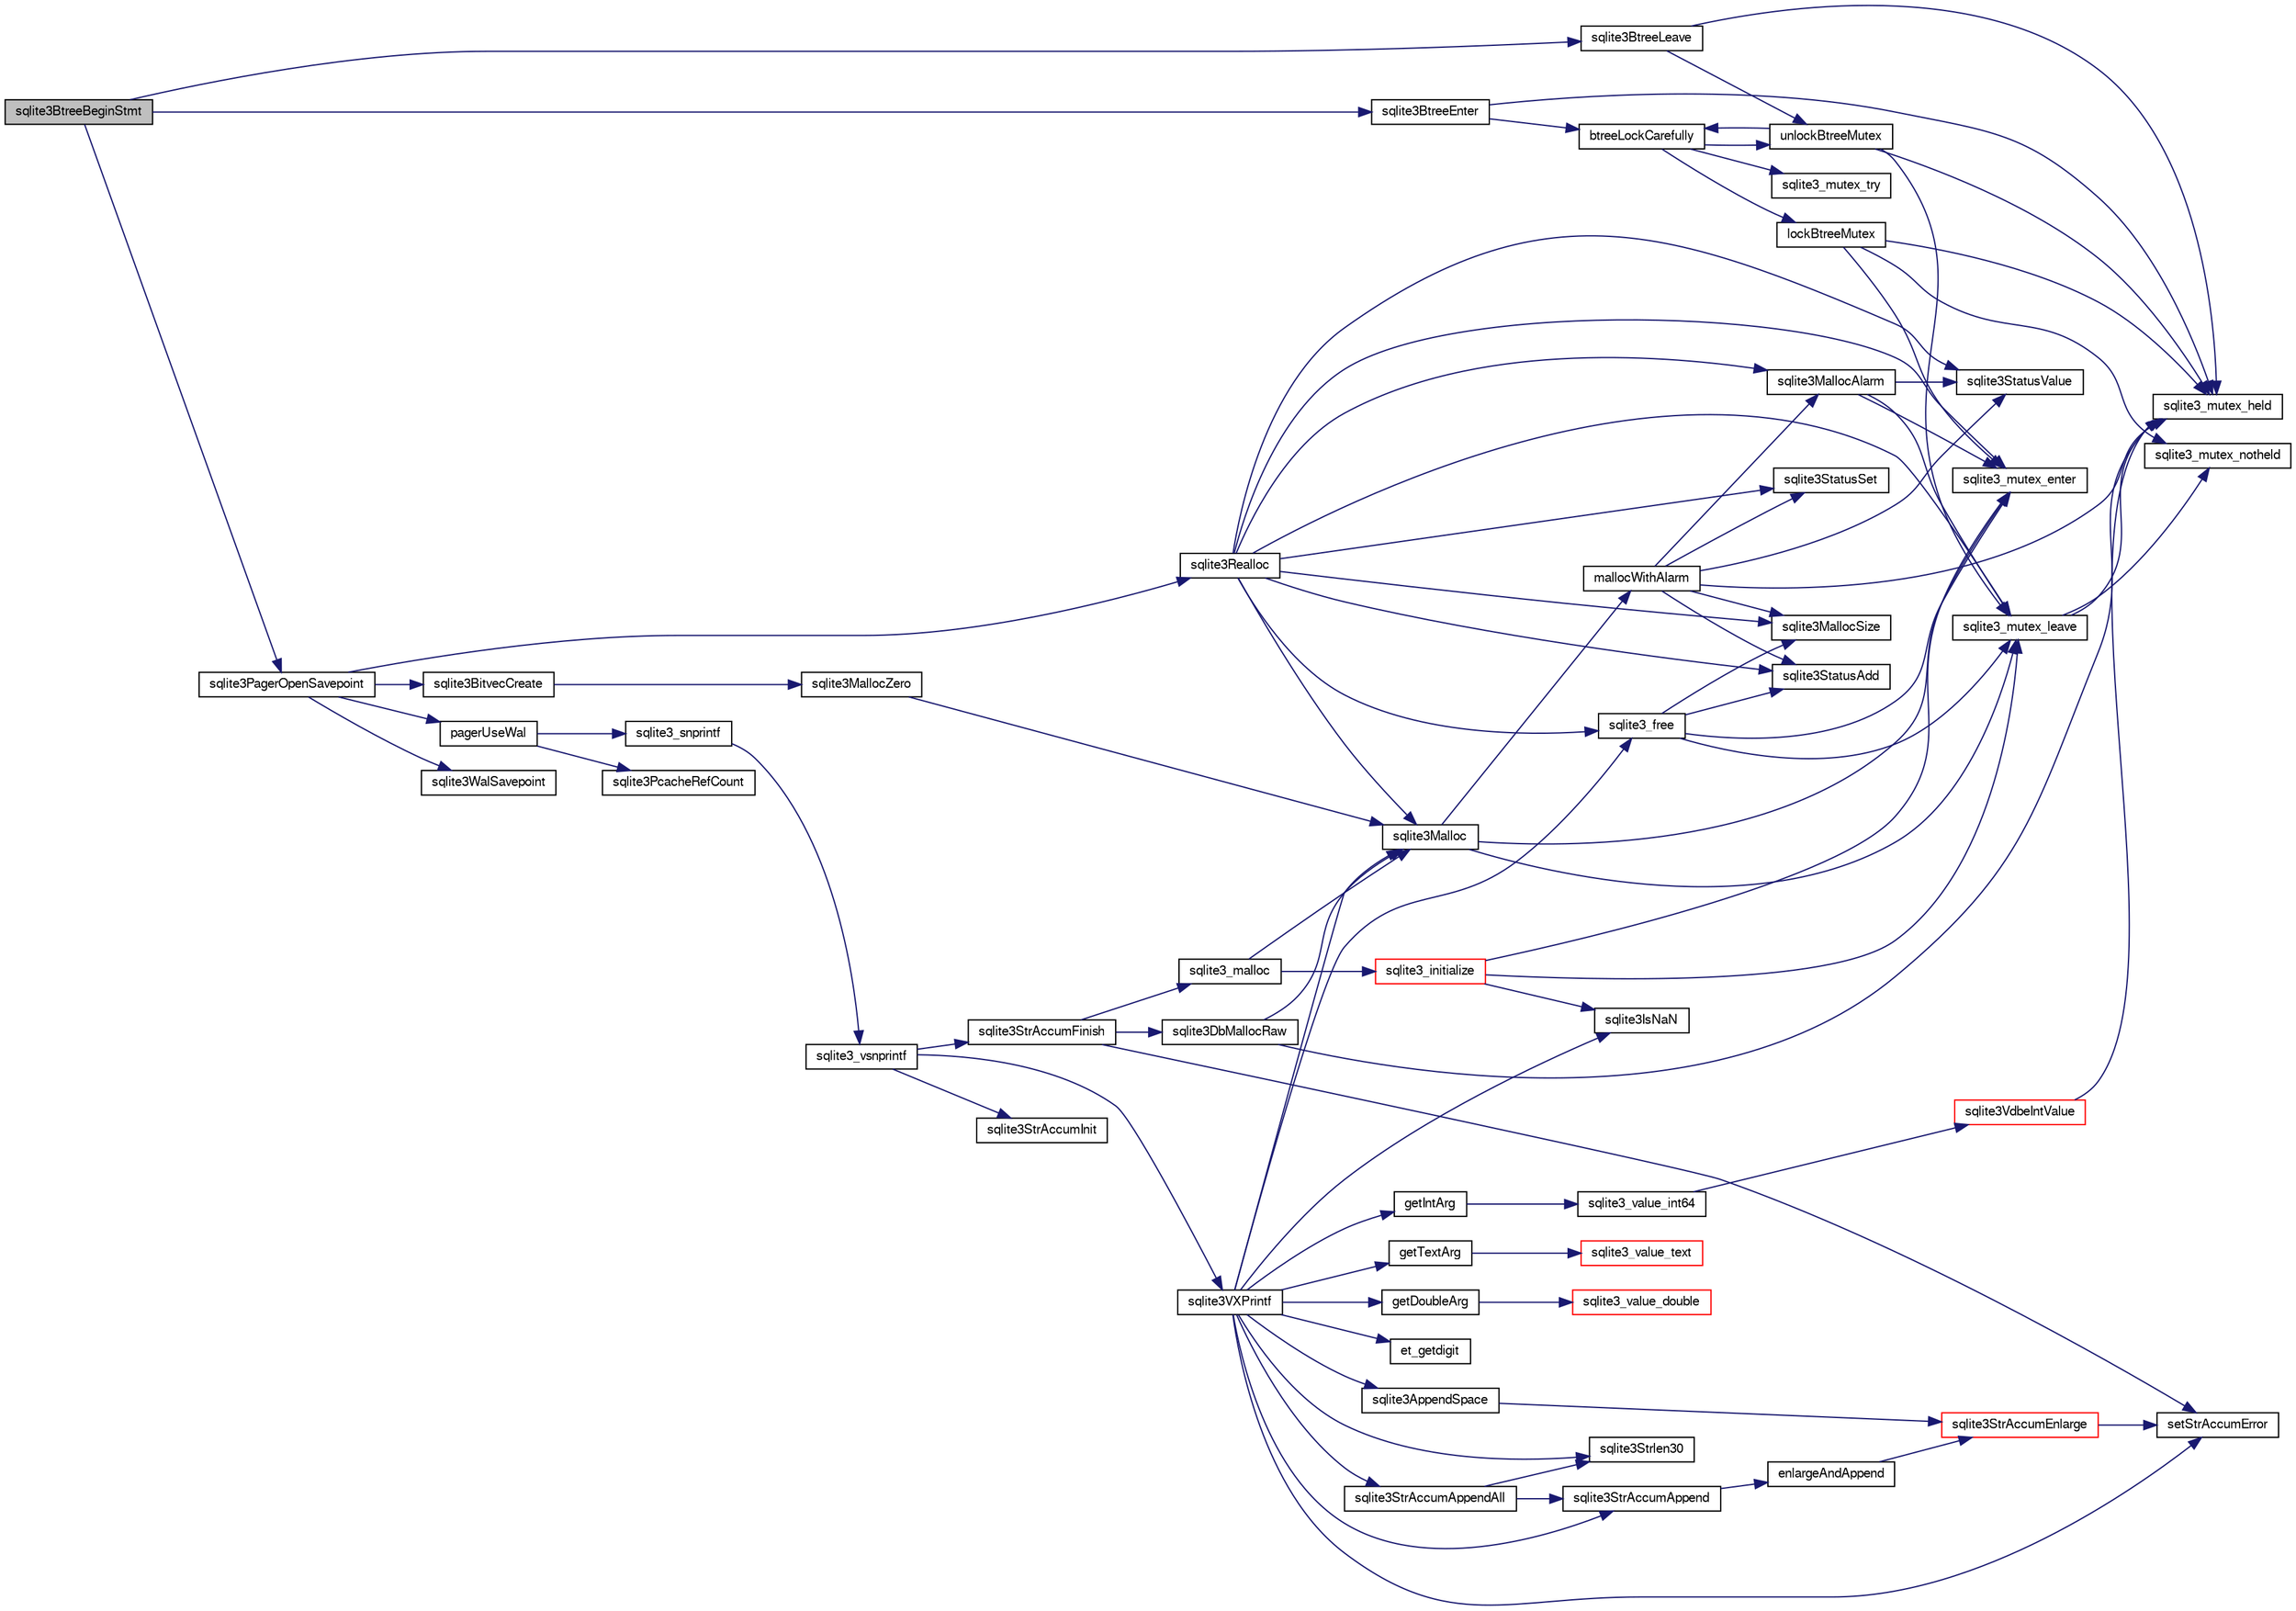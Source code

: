 digraph "sqlite3BtreeBeginStmt"
{
  edge [fontname="FreeSans",fontsize="10",labelfontname="FreeSans",labelfontsize="10"];
  node [fontname="FreeSans",fontsize="10",shape=record];
  rankdir="LR";
  Node434755 [label="sqlite3BtreeBeginStmt",height=0.2,width=0.4,color="black", fillcolor="grey75", style="filled", fontcolor="black"];
  Node434755 -> Node434756 [color="midnightblue",fontsize="10",style="solid",fontname="FreeSans"];
  Node434756 [label="sqlite3BtreeEnter",height=0.2,width=0.4,color="black", fillcolor="white", style="filled",URL="$sqlite3_8c.html#afa05d700ca373993fe6b0525b867feff"];
  Node434756 -> Node434757 [color="midnightblue",fontsize="10",style="solid",fontname="FreeSans"];
  Node434757 [label="sqlite3_mutex_held",height=0.2,width=0.4,color="black", fillcolor="white", style="filled",URL="$sqlite3_8c.html#acf77da68932b6bc163c5e68547ecc3e7"];
  Node434756 -> Node434758 [color="midnightblue",fontsize="10",style="solid",fontname="FreeSans"];
  Node434758 [label="btreeLockCarefully",height=0.2,width=0.4,color="black", fillcolor="white", style="filled",URL="$sqlite3_8c.html#a796746b1c1e4d6926960636bd74c79d7"];
  Node434758 -> Node434759 [color="midnightblue",fontsize="10",style="solid",fontname="FreeSans"];
  Node434759 [label="sqlite3_mutex_try",height=0.2,width=0.4,color="black", fillcolor="white", style="filled",URL="$sqlite3_8c.html#a196f84b09bdfda96ae5ae23189be1ec8"];
  Node434758 -> Node434760 [color="midnightblue",fontsize="10",style="solid",fontname="FreeSans"];
  Node434760 [label="unlockBtreeMutex",height=0.2,width=0.4,color="black", fillcolor="white", style="filled",URL="$sqlite3_8c.html#a29bc7d1c753dfa2af9fb296b7dc19a4a"];
  Node434760 -> Node434757 [color="midnightblue",fontsize="10",style="solid",fontname="FreeSans"];
  Node434760 -> Node434761 [color="midnightblue",fontsize="10",style="solid",fontname="FreeSans"];
  Node434761 [label="sqlite3_mutex_leave",height=0.2,width=0.4,color="black", fillcolor="white", style="filled",URL="$sqlite3_8c.html#a5838d235601dbd3c1fa993555c6bcc93"];
  Node434761 -> Node434757 [color="midnightblue",fontsize="10",style="solid",fontname="FreeSans"];
  Node434761 -> Node434762 [color="midnightblue",fontsize="10",style="solid",fontname="FreeSans"];
  Node434762 [label="sqlite3_mutex_notheld",height=0.2,width=0.4,color="black", fillcolor="white", style="filled",URL="$sqlite3_8c.html#a83967c837c1c000d3b5adcfaa688f5dc"];
  Node434760 -> Node434758 [color="midnightblue",fontsize="10",style="solid",fontname="FreeSans"];
  Node434758 -> Node434763 [color="midnightblue",fontsize="10",style="solid",fontname="FreeSans"];
  Node434763 [label="lockBtreeMutex",height=0.2,width=0.4,color="black", fillcolor="white", style="filled",URL="$sqlite3_8c.html#ab1714bc62ac8a451c7b17bc53053ca53"];
  Node434763 -> Node434762 [color="midnightblue",fontsize="10",style="solid",fontname="FreeSans"];
  Node434763 -> Node434757 [color="midnightblue",fontsize="10",style="solid",fontname="FreeSans"];
  Node434763 -> Node434764 [color="midnightblue",fontsize="10",style="solid",fontname="FreeSans"];
  Node434764 [label="sqlite3_mutex_enter",height=0.2,width=0.4,color="black", fillcolor="white", style="filled",URL="$sqlite3_8c.html#a1c12cde690bd89f104de5cbad12a6bf5"];
  Node434755 -> Node434765 [color="midnightblue",fontsize="10",style="solid",fontname="FreeSans"];
  Node434765 [label="sqlite3PagerOpenSavepoint",height=0.2,width=0.4,color="black", fillcolor="white", style="filled",URL="$sqlite3_8c.html#a5b4b3aed3fa0147c327fa7497e25be98"];
  Node434765 -> Node434766 [color="midnightblue",fontsize="10",style="solid",fontname="FreeSans"];
  Node434766 [label="sqlite3Realloc",height=0.2,width=0.4,color="black", fillcolor="white", style="filled",URL="$sqlite3_8c.html#ad53aefdfc088f622e23ffe838201fe22"];
  Node434766 -> Node434767 [color="midnightblue",fontsize="10",style="solid",fontname="FreeSans"];
  Node434767 [label="sqlite3Malloc",height=0.2,width=0.4,color="black", fillcolor="white", style="filled",URL="$sqlite3_8c.html#a361a2eaa846b1885f123abe46f5d8b2b"];
  Node434767 -> Node434764 [color="midnightblue",fontsize="10",style="solid",fontname="FreeSans"];
  Node434767 -> Node434768 [color="midnightblue",fontsize="10",style="solid",fontname="FreeSans"];
  Node434768 [label="mallocWithAlarm",height=0.2,width=0.4,color="black", fillcolor="white", style="filled",URL="$sqlite3_8c.html#ab070d5cf8e48ec8a6a43cf025d48598b"];
  Node434768 -> Node434757 [color="midnightblue",fontsize="10",style="solid",fontname="FreeSans"];
  Node434768 -> Node434769 [color="midnightblue",fontsize="10",style="solid",fontname="FreeSans"];
  Node434769 [label="sqlite3StatusSet",height=0.2,width=0.4,color="black", fillcolor="white", style="filled",URL="$sqlite3_8c.html#afec7586c01fcb5ea17dc9d7725a589d9"];
  Node434768 -> Node434770 [color="midnightblue",fontsize="10",style="solid",fontname="FreeSans"];
  Node434770 [label="sqlite3StatusValue",height=0.2,width=0.4,color="black", fillcolor="white", style="filled",URL="$sqlite3_8c.html#a30b8ac296c6e200c1fa57708d52c6ef6"];
  Node434768 -> Node434771 [color="midnightblue",fontsize="10",style="solid",fontname="FreeSans"];
  Node434771 [label="sqlite3MallocAlarm",height=0.2,width=0.4,color="black", fillcolor="white", style="filled",URL="$sqlite3_8c.html#ada66988e8471d1198f3219c062377508"];
  Node434771 -> Node434770 [color="midnightblue",fontsize="10",style="solid",fontname="FreeSans"];
  Node434771 -> Node434761 [color="midnightblue",fontsize="10",style="solid",fontname="FreeSans"];
  Node434771 -> Node434764 [color="midnightblue",fontsize="10",style="solid",fontname="FreeSans"];
  Node434768 -> Node434772 [color="midnightblue",fontsize="10",style="solid",fontname="FreeSans"];
  Node434772 [label="sqlite3MallocSize",height=0.2,width=0.4,color="black", fillcolor="white", style="filled",URL="$sqlite3_8c.html#acf5d2a5f35270bafb050bd2def576955"];
  Node434768 -> Node434773 [color="midnightblue",fontsize="10",style="solid",fontname="FreeSans"];
  Node434773 [label="sqlite3StatusAdd",height=0.2,width=0.4,color="black", fillcolor="white", style="filled",URL="$sqlite3_8c.html#afa029f93586aeab4cc85360905dae9cd"];
  Node434767 -> Node434761 [color="midnightblue",fontsize="10",style="solid",fontname="FreeSans"];
  Node434766 -> Node434774 [color="midnightblue",fontsize="10",style="solid",fontname="FreeSans"];
  Node434774 [label="sqlite3_free",height=0.2,width=0.4,color="black", fillcolor="white", style="filled",URL="$sqlite3_8c.html#a6552349e36a8a691af5487999ab09519"];
  Node434774 -> Node434764 [color="midnightblue",fontsize="10",style="solid",fontname="FreeSans"];
  Node434774 -> Node434773 [color="midnightblue",fontsize="10",style="solid",fontname="FreeSans"];
  Node434774 -> Node434772 [color="midnightblue",fontsize="10",style="solid",fontname="FreeSans"];
  Node434774 -> Node434761 [color="midnightblue",fontsize="10",style="solid",fontname="FreeSans"];
  Node434766 -> Node434772 [color="midnightblue",fontsize="10",style="solid",fontname="FreeSans"];
  Node434766 -> Node434764 [color="midnightblue",fontsize="10",style="solid",fontname="FreeSans"];
  Node434766 -> Node434769 [color="midnightblue",fontsize="10",style="solid",fontname="FreeSans"];
  Node434766 -> Node434770 [color="midnightblue",fontsize="10",style="solid",fontname="FreeSans"];
  Node434766 -> Node434771 [color="midnightblue",fontsize="10",style="solid",fontname="FreeSans"];
  Node434766 -> Node434773 [color="midnightblue",fontsize="10",style="solid",fontname="FreeSans"];
  Node434766 -> Node434761 [color="midnightblue",fontsize="10",style="solid",fontname="FreeSans"];
  Node434765 -> Node434775 [color="midnightblue",fontsize="10",style="solid",fontname="FreeSans"];
  Node434775 [label="sqlite3BitvecCreate",height=0.2,width=0.4,color="black", fillcolor="white", style="filled",URL="$sqlite3_8c.html#a0a60c2422cf28790767f5bc7598514ee"];
  Node434775 -> Node434776 [color="midnightblue",fontsize="10",style="solid",fontname="FreeSans"];
  Node434776 [label="sqlite3MallocZero",height=0.2,width=0.4,color="black", fillcolor="white", style="filled",URL="$sqlite3_8c.html#ab3e07a30b9b5471f9f5e8f9cb7229934"];
  Node434776 -> Node434767 [color="midnightblue",fontsize="10",style="solid",fontname="FreeSans"];
  Node434765 -> Node434777 [color="midnightblue",fontsize="10",style="solid",fontname="FreeSans"];
  Node434777 [label="pagerUseWal",height=0.2,width=0.4,color="black", fillcolor="white", style="filled",URL="$sqlite3_8c.html#a31def80bfe1de9284d635ba190a5eb68"];
  Node434777 -> Node434778 [color="midnightblue",fontsize="10",style="solid",fontname="FreeSans"];
  Node434778 [label="sqlite3PcacheRefCount",height=0.2,width=0.4,color="black", fillcolor="white", style="filled",URL="$sqlite3_8c.html#adee2536d23ec9628e0883ccab03b3429"];
  Node434777 -> Node434779 [color="midnightblue",fontsize="10",style="solid",fontname="FreeSans"];
  Node434779 [label="sqlite3_snprintf",height=0.2,width=0.4,color="black", fillcolor="white", style="filled",URL="$sqlite3_8c.html#aa2695a752e971577f5784122f2013c40"];
  Node434779 -> Node434780 [color="midnightblue",fontsize="10",style="solid",fontname="FreeSans"];
  Node434780 [label="sqlite3_vsnprintf",height=0.2,width=0.4,color="black", fillcolor="white", style="filled",URL="$sqlite3_8c.html#a0862c03aea71d62847e452aa655add42"];
  Node434780 -> Node434781 [color="midnightblue",fontsize="10",style="solid",fontname="FreeSans"];
  Node434781 [label="sqlite3StrAccumInit",height=0.2,width=0.4,color="black", fillcolor="white", style="filled",URL="$sqlite3_8c.html#aabf95e113b9d54d519cd15a56215f560"];
  Node434780 -> Node434782 [color="midnightblue",fontsize="10",style="solid",fontname="FreeSans"];
  Node434782 [label="sqlite3VXPrintf",height=0.2,width=0.4,color="black", fillcolor="white", style="filled",URL="$sqlite3_8c.html#a63c25806c9bd4a2b76f9a0eb232c6bde"];
  Node434782 -> Node434783 [color="midnightblue",fontsize="10",style="solid",fontname="FreeSans"];
  Node434783 [label="sqlite3StrAccumAppend",height=0.2,width=0.4,color="black", fillcolor="white", style="filled",URL="$sqlite3_8c.html#a56664fa33def33c5a5245b623441d5e0"];
  Node434783 -> Node434784 [color="midnightblue",fontsize="10",style="solid",fontname="FreeSans"];
  Node434784 [label="enlargeAndAppend",height=0.2,width=0.4,color="black", fillcolor="white", style="filled",URL="$sqlite3_8c.html#a25b21e61dc0883d849890eaa8a18088a"];
  Node434784 -> Node434785 [color="midnightblue",fontsize="10",style="solid",fontname="FreeSans"];
  Node434785 [label="sqlite3StrAccumEnlarge",height=0.2,width=0.4,color="red", fillcolor="white", style="filled",URL="$sqlite3_8c.html#a38976500a97c69d65086eeccca82dd96"];
  Node434785 -> Node434786 [color="midnightblue",fontsize="10",style="solid",fontname="FreeSans"];
  Node434786 [label="setStrAccumError",height=0.2,width=0.4,color="black", fillcolor="white", style="filled",URL="$sqlite3_8c.html#a3dc479a1fc8ba1ab8edfe51f8a0b102c"];
  Node434782 -> Node435041 [color="midnightblue",fontsize="10",style="solid",fontname="FreeSans"];
  Node435041 [label="getIntArg",height=0.2,width=0.4,color="black", fillcolor="white", style="filled",URL="$sqlite3_8c.html#abff258963dbd9205fb299851a64c67be"];
  Node435041 -> Node434926 [color="midnightblue",fontsize="10",style="solid",fontname="FreeSans"];
  Node434926 [label="sqlite3_value_int64",height=0.2,width=0.4,color="black", fillcolor="white", style="filled",URL="$sqlite3_8c.html#ab38d8627f4750672e72712df0b709e0d"];
  Node434926 -> Node434914 [color="midnightblue",fontsize="10",style="solid",fontname="FreeSans"];
  Node434914 [label="sqlite3VdbeIntValue",height=0.2,width=0.4,color="red", fillcolor="white", style="filled",URL="$sqlite3_8c.html#a3dc28e3bfdbecf81633c3697a3aacd45"];
  Node434914 -> Node434757 [color="midnightblue",fontsize="10",style="solid",fontname="FreeSans"];
  Node434782 -> Node434767 [color="midnightblue",fontsize="10",style="solid",fontname="FreeSans"];
  Node434782 -> Node434786 [color="midnightblue",fontsize="10",style="solid",fontname="FreeSans"];
  Node434782 -> Node435042 [color="midnightblue",fontsize="10",style="solid",fontname="FreeSans"];
  Node435042 [label="getDoubleArg",height=0.2,width=0.4,color="black", fillcolor="white", style="filled",URL="$sqlite3_8c.html#a1cf25120072c85bd261983b24c12c3d9"];
  Node435042 -> Node434930 [color="midnightblue",fontsize="10",style="solid",fontname="FreeSans"];
  Node434930 [label="sqlite3_value_double",height=0.2,width=0.4,color="red", fillcolor="white", style="filled",URL="$sqlite3_8c.html#a3e50c1a2dd484a8b6911c9d163816b88"];
  Node434782 -> Node434935 [color="midnightblue",fontsize="10",style="solid",fontname="FreeSans"];
  Node434935 [label="sqlite3IsNaN",height=0.2,width=0.4,color="black", fillcolor="white", style="filled",URL="$sqlite3_8c.html#aed4d78203877c3486765ccbc7feebb50"];
  Node434782 -> Node434855 [color="midnightblue",fontsize="10",style="solid",fontname="FreeSans"];
  Node434855 [label="sqlite3Strlen30",height=0.2,width=0.4,color="black", fillcolor="white", style="filled",URL="$sqlite3_8c.html#a3dcd80ba41f1a308193dee74857b62a7"];
  Node434782 -> Node435043 [color="midnightblue",fontsize="10",style="solid",fontname="FreeSans"];
  Node435043 [label="et_getdigit",height=0.2,width=0.4,color="black", fillcolor="white", style="filled",URL="$sqlite3_8c.html#a40c5a308749ad07cc2397a53e081bff0"];
  Node434782 -> Node435044 [color="midnightblue",fontsize="10",style="solid",fontname="FreeSans"];
  Node435044 [label="getTextArg",height=0.2,width=0.4,color="black", fillcolor="white", style="filled",URL="$sqlite3_8c.html#afbb41850423ef20071cefaab0431e04d"];
  Node435044 -> Node434860 [color="midnightblue",fontsize="10",style="solid",fontname="FreeSans"];
  Node434860 [label="sqlite3_value_text",height=0.2,width=0.4,color="red", fillcolor="white", style="filled",URL="$sqlite3_8c.html#aef2ace3239e6dd59c74110faa70f8171"];
  Node434782 -> Node435045 [color="midnightblue",fontsize="10",style="solid",fontname="FreeSans"];
  Node435045 [label="sqlite3StrAccumAppendAll",height=0.2,width=0.4,color="black", fillcolor="white", style="filled",URL="$sqlite3_8c.html#acaf8f3e4f99a3c3a4a77e9c987547289"];
  Node435045 -> Node434783 [color="midnightblue",fontsize="10",style="solid",fontname="FreeSans"];
  Node435045 -> Node434855 [color="midnightblue",fontsize="10",style="solid",fontname="FreeSans"];
  Node434782 -> Node435046 [color="midnightblue",fontsize="10",style="solid",fontname="FreeSans"];
  Node435046 [label="sqlite3AppendSpace",height=0.2,width=0.4,color="black", fillcolor="white", style="filled",URL="$sqlite3_8c.html#aefd38a5afc0020d4a93855c3ee7c63a8"];
  Node435046 -> Node434785 [color="midnightblue",fontsize="10",style="solid",fontname="FreeSans"];
  Node434782 -> Node434774 [color="midnightblue",fontsize="10",style="solid",fontname="FreeSans"];
  Node434780 -> Node434819 [color="midnightblue",fontsize="10",style="solid",fontname="FreeSans"];
  Node434819 [label="sqlite3StrAccumFinish",height=0.2,width=0.4,color="black", fillcolor="white", style="filled",URL="$sqlite3_8c.html#adb7f26b10ac1b847db6f000ef4c2e2ba"];
  Node434819 -> Node434793 [color="midnightblue",fontsize="10",style="solid",fontname="FreeSans"];
  Node434793 [label="sqlite3DbMallocRaw",height=0.2,width=0.4,color="black", fillcolor="white", style="filled",URL="$sqlite3_8c.html#abbe8be0cf7175e11ddc3e2218fad924e"];
  Node434793 -> Node434757 [color="midnightblue",fontsize="10",style="solid",fontname="FreeSans"];
  Node434793 -> Node434767 [color="midnightblue",fontsize="10",style="solid",fontname="FreeSans"];
  Node434819 -> Node434820 [color="midnightblue",fontsize="10",style="solid",fontname="FreeSans"];
  Node434820 [label="sqlite3_malloc",height=0.2,width=0.4,color="black", fillcolor="white", style="filled",URL="$sqlite3_8c.html#ac79dba55fc32b6a840cf5a9769bce7cd"];
  Node434820 -> Node434795 [color="midnightblue",fontsize="10",style="solid",fontname="FreeSans"];
  Node434795 [label="sqlite3_initialize",height=0.2,width=0.4,color="red", fillcolor="white", style="filled",URL="$sqlite3_8c.html#ab0c0ee2d5d4cf8b28e9572296a8861df"];
  Node434795 -> Node434764 [color="midnightblue",fontsize="10",style="solid",fontname="FreeSans"];
  Node434795 -> Node434761 [color="midnightblue",fontsize="10",style="solid",fontname="FreeSans"];
  Node434795 -> Node434935 [color="midnightblue",fontsize="10",style="solid",fontname="FreeSans"];
  Node434820 -> Node434767 [color="midnightblue",fontsize="10",style="solid",fontname="FreeSans"];
  Node434819 -> Node434786 [color="midnightblue",fontsize="10",style="solid",fontname="FreeSans"];
  Node434765 -> Node435047 [color="midnightblue",fontsize="10",style="solid",fontname="FreeSans"];
  Node435047 [label="sqlite3WalSavepoint",height=0.2,width=0.4,color="black", fillcolor="white", style="filled",URL="$sqlite3_8c.html#ade4ab202b77ef14a81540a873b929013"];
  Node434755 -> Node435048 [color="midnightblue",fontsize="10",style="solid",fontname="FreeSans"];
  Node435048 [label="sqlite3BtreeLeave",height=0.2,width=0.4,color="black", fillcolor="white", style="filled",URL="$sqlite3_8c.html#a460e4f89d1aeef4b4d334cfe8165da89"];
  Node435048 -> Node434760 [color="midnightblue",fontsize="10",style="solid",fontname="FreeSans"];
  Node435048 -> Node434757 [color="midnightblue",fontsize="10",style="solid",fontname="FreeSans"];
}
